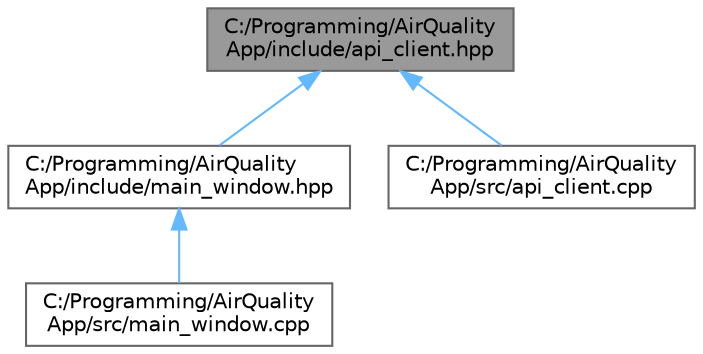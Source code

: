 digraph "C:/Programming/AirQualityApp/include/api_client.hpp"
{
 // LATEX_PDF_SIZE
  bgcolor="transparent";
  edge [fontname=Helvetica,fontsize=10,labelfontname=Helvetica,labelfontsize=10];
  node [fontname=Helvetica,fontsize=10,shape=box,height=0.2,width=0.4];
  Node1 [id="Node000001",label="C:/Programming/AirQuality\lApp/include/api_client.hpp",height=0.2,width=0.4,color="gray40", fillcolor="grey60", style="filled", fontcolor="black",tooltip="Klasa klienta API do pobierania danych o jakości powietrza z GIOŚ"];
  Node1 -> Node2 [id="edge1_Node000001_Node000002",dir="back",color="steelblue1",style="solid",tooltip=" "];
  Node2 [id="Node000002",label="C:/Programming/AirQuality\lApp/include/main_window.hpp",height=0.2,width=0.4,color="grey40", fillcolor="white", style="filled",URL="$main__window_8hpp.html",tooltip="Główne okno aplikacji do monitorowania jakości powietrza."];
  Node2 -> Node3 [id="edge2_Node000002_Node000003",dir="back",color="steelblue1",style="solid",tooltip=" "];
  Node3 [id="Node000003",label="C:/Programming/AirQuality\lApp/src/main_window.cpp",height=0.2,width=0.4,color="grey40", fillcolor="white", style="filled",URL="$main__window_8cpp.html",tooltip="Implementacja głównego okna aplikacji."];
  Node1 -> Node4 [id="edge3_Node000001_Node000004",dir="back",color="steelblue1",style="solid",tooltip=" "];
  Node4 [id="Node000004",label="C:/Programming/AirQuality\lApp/src/api_client.cpp",height=0.2,width=0.4,color="grey40", fillcolor="white", style="filled",URL="$api__client_8cpp.html",tooltip="Implementacja klienta API do pobierania danych o jakości powietrza z GIOŚ"];
}
